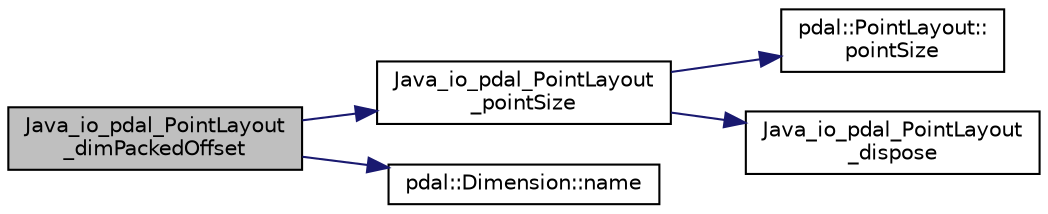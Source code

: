 digraph "Java_io_pdal_PointLayout_dimPackedOffset"
{
  edge [fontname="Helvetica",fontsize="10",labelfontname="Helvetica",labelfontsize="10"];
  node [fontname="Helvetica",fontsize="10",shape=record];
  rankdir="LR";
  Node1 [label="Java_io_pdal_PointLayout\l_dimPackedOffset",height=0.2,width=0.4,color="black", fillcolor="grey75", style="filled", fontcolor="black"];
  Node1 -> Node2 [color="midnightblue",fontsize="10",style="solid",fontname="Helvetica"];
  Node2 [label="Java_io_pdal_PointLayout\l_pointSize",height=0.2,width=0.4,color="black", fillcolor="white", style="filled",URL="$io__pdal__PointLayout_8cpp.html#af19110dcb26db00812c1e1e240b94b10"];
  Node2 -> Node3 [color="midnightblue",fontsize="10",style="solid",fontname="Helvetica"];
  Node3 [label="pdal::PointLayout::\lpointSize",height=0.2,width=0.4,color="black", fillcolor="white", style="filled",URL="$classpdal_1_1PointLayout.html#a7659947ed0894bcadabb01e01e9b4e6c"];
  Node2 -> Node4 [color="midnightblue",fontsize="10",style="solid",fontname="Helvetica"];
  Node4 [label="Java_io_pdal_PointLayout\l_dispose",height=0.2,width=0.4,color="black", fillcolor="white", style="filled",URL="$io__pdal__PointLayout_8cpp.html#a94951cbe86b7fc2c3089bcc16e6e37a8"];
  Node1 -> Node5 [color="midnightblue",fontsize="10",style="solid",fontname="Helvetica"];
  Node5 [label="pdal::Dimension::name",height=0.2,width=0.4,color="black", fillcolor="white", style="filled",URL="$namespacepdal_1_1Dimension.html#af3176b0b7e6b4be000317846cf7c2718"];
}
